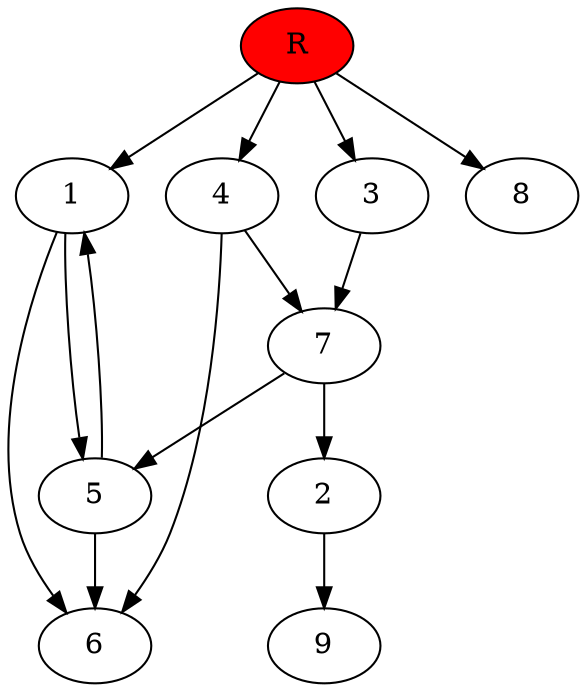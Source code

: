 digraph prb19221 {
	1
	2
	3
	4
	5
	6
	7
	8
	R [fillcolor="#ff0000" style=filled]
	1 -> 5
	1 -> 6
	2 -> 9
	3 -> 7
	4 -> 6
	4 -> 7
	5 -> 1
	5 -> 6
	7 -> 2
	7 -> 5
	R -> 1
	R -> 3
	R -> 4
	R -> 8
}
